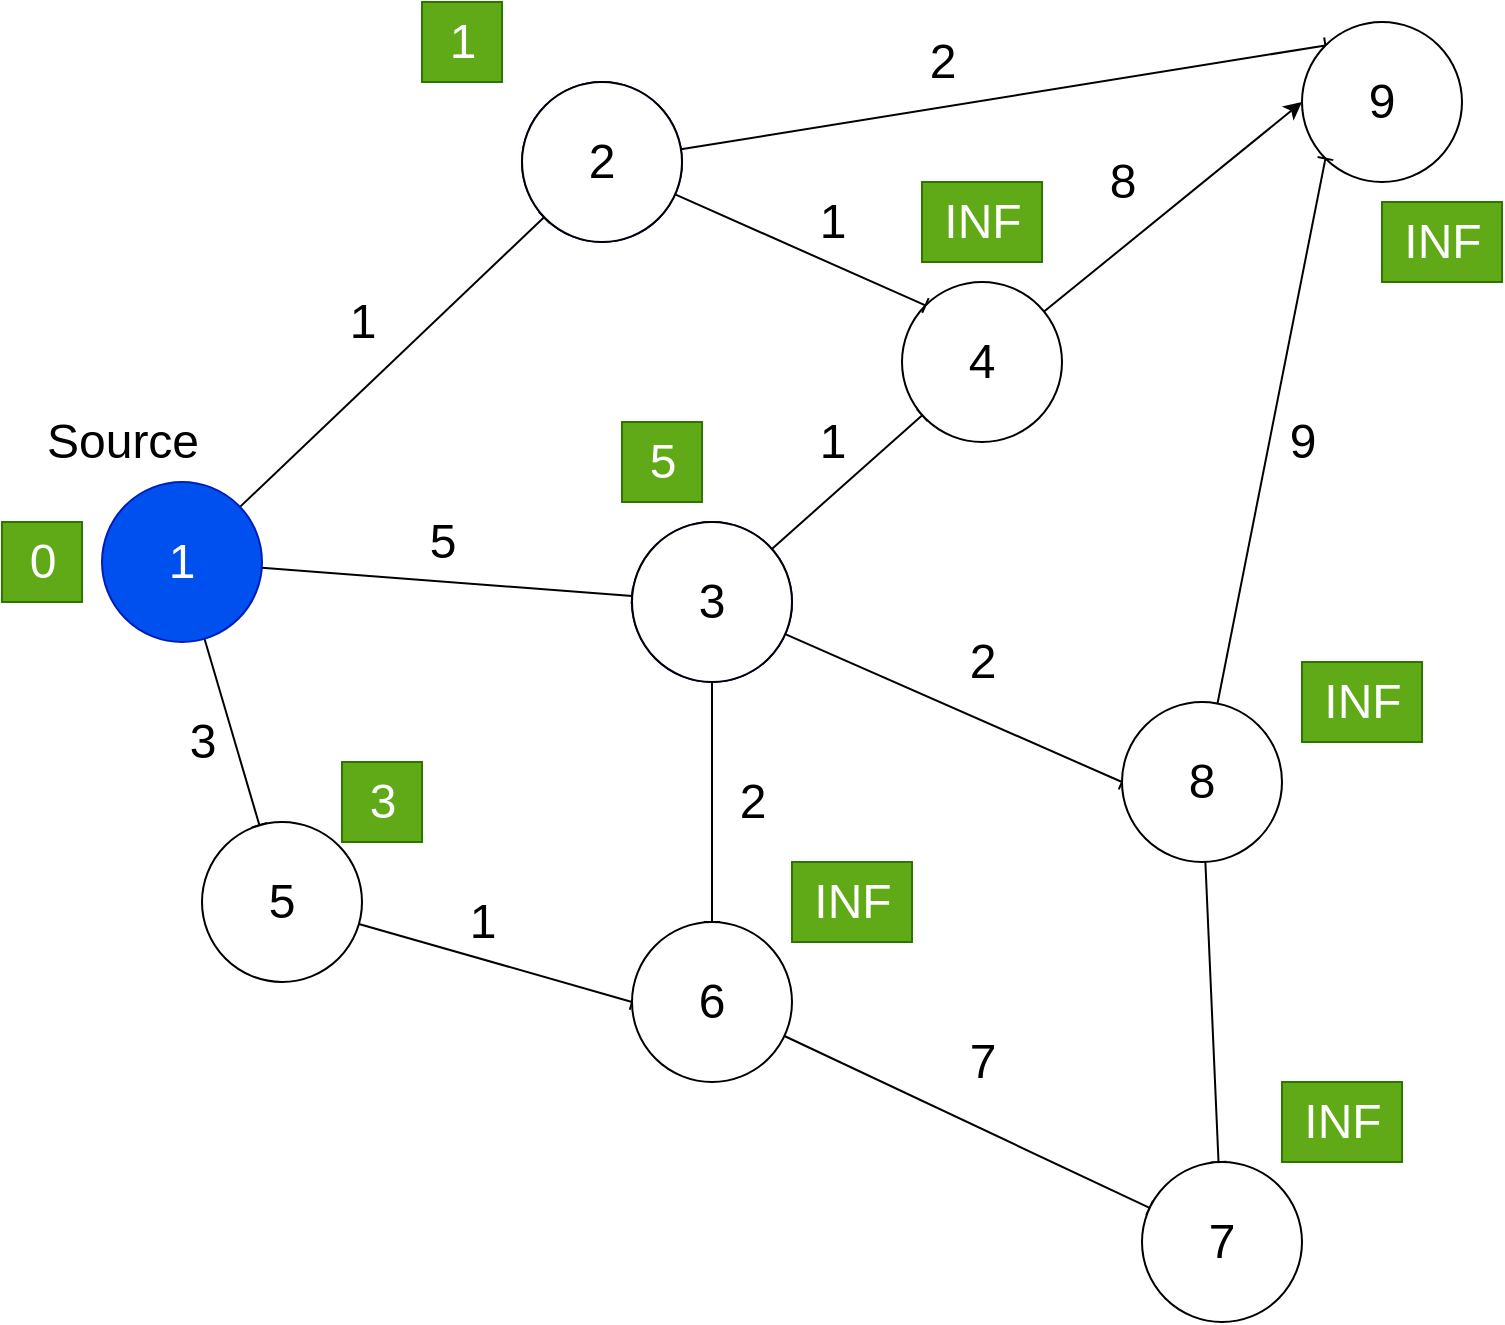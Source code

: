 <mxfile>
    <diagram id="IKP-hP56sBc1qBzNcnNH" name="Page-1">
        <mxGraphModel dx="470" dy="633" grid="1" gridSize="10" guides="1" tooltips="1" connect="1" arrows="1" fold="1" page="1" pageScale="1" pageWidth="850" pageHeight="1100" math="0" shadow="0">
            <root>
                <mxCell id="0"/>
                <mxCell id="1" parent="0"/>
                <mxCell id="5" style="edgeStyle=none;html=1;endArrow=baseDash;endFill=0;" parent="1" source="2" target="3" edge="1">
                    <mxGeometry relative="1" as="geometry"/>
                </mxCell>
                <mxCell id="6" style="edgeStyle=none;html=1;endArrow=baseDash;endFill=0;" parent="1" source="2" target="4" edge="1">
                    <mxGeometry relative="1" as="geometry"/>
                </mxCell>
                <mxCell id="8" style="edgeStyle=none;html=1;fontSize=24;endArrow=baseDash;endFill=0;" parent="1" source="2" target="7" edge="1">
                    <mxGeometry relative="1" as="geometry"/>
                </mxCell>
                <mxCell id="2" value="&lt;font style=&quot;font-size: 24px;&quot;&gt;1&lt;/font&gt;" style="ellipse;whiteSpace=wrap;html=1;aspect=fixed;fillColor=#0050ef;fontColor=#ffffff;strokeColor=#001DBC;" parent="1" vertex="1">
                    <mxGeometry x="160" y="250" width="80" height="80" as="geometry"/>
                </mxCell>
                <mxCell id="3" value="&lt;font style=&quot;font-size: 24px;&quot;&gt;2&lt;/font&gt;" style="ellipse;whiteSpace=wrap;html=1;aspect=fixed;fillColor=#0050ef;fontColor=#ffffff;strokeColor=#001DBC;" parent="1" vertex="1">
                    <mxGeometry x="370" y="50" width="80" height="80" as="geometry"/>
                </mxCell>
                <mxCell id="13" style="edgeStyle=none;html=1;fontSize=24;endArrow=baseDash;endFill=0;" parent="1" source="4" target="12" edge="1">
                    <mxGeometry relative="1" as="geometry"/>
                </mxCell>
                <mxCell id="4" value="3" style="ellipse;whiteSpace=wrap;html=1;aspect=fixed;fillColor=#0050ef;fontColor=#ffffff;strokeColor=#001DBC;" parent="1" vertex="1">
                    <mxGeometry x="425" y="270" width="80" height="80" as="geometry"/>
                </mxCell>
                <mxCell id="18" style="edgeStyle=none;html=1;entryX=0;entryY=0.5;entryDx=0;entryDy=0;endArrow=baseDash;endFill=0;" parent="1" source="7" target="17" edge="1">
                    <mxGeometry relative="1" as="geometry"/>
                </mxCell>
                <mxCell id="7" value="&lt;font style=&quot;font-size: 24px;&quot;&gt;5&lt;/font&gt;" style="ellipse;whiteSpace=wrap;html=1;aspect=fixed;" parent="1" vertex="1">
                    <mxGeometry x="210" y="420" width="80" height="80" as="geometry"/>
                </mxCell>
                <mxCell id="9" value="1" style="text;html=1;align=center;verticalAlign=middle;resizable=0;points=[];autosize=1;strokeColor=none;fillColor=none;fontSize=24;" parent="1" vertex="1">
                    <mxGeometry x="270" y="150" width="40" height="40" as="geometry"/>
                </mxCell>
                <mxCell id="10" value="5" style="text;html=1;align=center;verticalAlign=middle;resizable=0;points=[];autosize=1;strokeColor=none;fillColor=none;fontSize=24;" parent="1" vertex="1">
                    <mxGeometry x="310" y="260" width="40" height="40" as="geometry"/>
                </mxCell>
                <mxCell id="11" value="3" style="text;html=1;align=center;verticalAlign=middle;resizable=0;points=[];autosize=1;strokeColor=none;fillColor=none;fontSize=24;" parent="1" vertex="1">
                    <mxGeometry x="190" y="360" width="40" height="40" as="geometry"/>
                </mxCell>
                <mxCell id="26" style="edgeStyle=none;html=1;entryX=0;entryY=0.5;entryDx=0;entryDy=0;" parent="1" source="12" target="16" edge="1">
                    <mxGeometry relative="1" as="geometry"/>
                </mxCell>
                <mxCell id="12" value="&lt;font style=&quot;font-size: 24px;&quot;&gt;4&lt;/font&gt;" style="ellipse;whiteSpace=wrap;html=1;aspect=fixed;" parent="1" vertex="1">
                    <mxGeometry x="560" y="150" width="80" height="80" as="geometry"/>
                </mxCell>
                <mxCell id="27" style="edgeStyle=none;html=1;entryX=0;entryY=0;entryDx=0;entryDy=0;endArrow=baseDash;endFill=0;" parent="1" source="14" target="16" edge="1">
                    <mxGeometry relative="1" as="geometry"/>
                </mxCell>
                <mxCell id="36" style="edgeStyle=none;html=1;entryX=0;entryY=0;entryDx=0;entryDy=0;fontSize=24;endArrow=baseDash;endFill=0;" parent="1" source="14" target="12" edge="1">
                    <mxGeometry relative="1" as="geometry"/>
                </mxCell>
                <mxCell id="14" value="&lt;font style=&quot;font-size: 24px;&quot;&gt;2&lt;/font&gt;" style="ellipse;whiteSpace=wrap;html=1;aspect=fixed;" parent="1" vertex="1">
                    <mxGeometry x="370" y="50" width="80" height="80" as="geometry"/>
                </mxCell>
                <mxCell id="19" style="edgeStyle=none;html=1;entryX=0.5;entryY=0;entryDx=0;entryDy=0;endArrow=baseDash;endFill=0;" parent="1" source="15" target="17" edge="1">
                    <mxGeometry relative="1" as="geometry"/>
                </mxCell>
                <mxCell id="21" style="edgeStyle=none;html=1;entryX=0;entryY=0.5;entryDx=0;entryDy=0;endArrow=baseDash;endFill=0;" parent="1" source="15" target="20" edge="1">
                    <mxGeometry relative="1" as="geometry"/>
                </mxCell>
                <mxCell id="15" value="&lt;font style=&quot;font-size: 24px;&quot;&gt;3&lt;/font&gt;" style="ellipse;whiteSpace=wrap;html=1;aspect=fixed;" parent="1" vertex="1">
                    <mxGeometry x="425" y="270" width="80" height="80" as="geometry"/>
                </mxCell>
                <mxCell id="16" value="&lt;font style=&quot;font-size: 24px;&quot;&gt;9&lt;/font&gt;" style="ellipse;whiteSpace=wrap;html=1;aspect=fixed;" parent="1" vertex="1">
                    <mxGeometry x="760" y="20" width="80" height="80" as="geometry"/>
                </mxCell>
                <mxCell id="23" style="edgeStyle=none;html=1;endArrow=baseDash;endFill=0;" parent="1" source="17" target="22" edge="1">
                    <mxGeometry relative="1" as="geometry"/>
                </mxCell>
                <mxCell id="17" value="&lt;font style=&quot;font-size: 24px;&quot;&gt;6&lt;/font&gt;" style="ellipse;whiteSpace=wrap;html=1;aspect=fixed;" parent="1" vertex="1">
                    <mxGeometry x="425" y="470" width="80" height="80" as="geometry"/>
                </mxCell>
                <mxCell id="24" style="edgeStyle=none;html=1;endArrow=baseDash;endFill=0;" parent="1" source="20" target="22" edge="1">
                    <mxGeometry relative="1" as="geometry"/>
                </mxCell>
                <mxCell id="25" style="edgeStyle=none;html=1;entryX=0;entryY=1;entryDx=0;entryDy=0;endArrow=baseDash;endFill=0;" parent="1" source="20" target="16" edge="1">
                    <mxGeometry relative="1" as="geometry"/>
                </mxCell>
                <mxCell id="20" value="&lt;font style=&quot;font-size: 24px;&quot;&gt;8&lt;/font&gt;" style="ellipse;whiteSpace=wrap;html=1;aspect=fixed;" parent="1" vertex="1">
                    <mxGeometry x="670" y="360" width="80" height="80" as="geometry"/>
                </mxCell>
                <mxCell id="22" value="&lt;font style=&quot;font-size: 24px;&quot;&gt;7&lt;/font&gt;" style="ellipse;whiteSpace=wrap;html=1;aspect=fixed;" parent="1" vertex="1">
                    <mxGeometry x="680" y="590" width="80" height="80" as="geometry"/>
                </mxCell>
                <mxCell id="28" value="1" style="text;html=1;align=center;verticalAlign=middle;resizable=0;points=[];autosize=1;strokeColor=none;fillColor=none;fontSize=24;" parent="1" vertex="1">
                    <mxGeometry x="330" y="450" width="40" height="40" as="geometry"/>
                </mxCell>
                <mxCell id="29" value="7" style="text;html=1;align=center;verticalAlign=middle;resizable=0;points=[];autosize=1;strokeColor=none;fillColor=none;fontSize=24;" parent="1" vertex="1">
                    <mxGeometry x="580" y="520" width="40" height="40" as="geometry"/>
                </mxCell>
                <mxCell id="30" value="2" style="text;html=1;align=center;verticalAlign=middle;resizable=0;points=[];autosize=1;strokeColor=none;fillColor=none;fontSize=24;" parent="1" vertex="1">
                    <mxGeometry x="580" y="320" width="40" height="40" as="geometry"/>
                </mxCell>
                <mxCell id="31" value="1" style="text;html=1;align=center;verticalAlign=middle;resizable=0;points=[];autosize=1;strokeColor=none;fillColor=none;fontSize=24;" parent="1" vertex="1">
                    <mxGeometry x="505" y="210" width="40" height="40" as="geometry"/>
                </mxCell>
                <mxCell id="32" value="2" style="text;html=1;align=center;verticalAlign=middle;resizable=0;points=[];autosize=1;strokeColor=none;fillColor=none;fontSize=24;" parent="1" vertex="1">
                    <mxGeometry x="560" y="20" width="40" height="40" as="geometry"/>
                </mxCell>
                <mxCell id="33" value="8" style="text;html=1;align=center;verticalAlign=middle;resizable=0;points=[];autosize=1;strokeColor=none;fillColor=none;fontSize=24;" parent="1" vertex="1">
                    <mxGeometry x="650" y="80" width="40" height="40" as="geometry"/>
                </mxCell>
                <mxCell id="34" value="9" style="text;html=1;align=center;verticalAlign=middle;resizable=0;points=[];autosize=1;strokeColor=none;fillColor=none;fontSize=24;" parent="1" vertex="1">
                    <mxGeometry x="740" y="210" width="40" height="40" as="geometry"/>
                </mxCell>
                <mxCell id="35" value="Source" style="text;html=1;align=center;verticalAlign=middle;resizable=0;points=[];autosize=1;strokeColor=none;fillColor=none;fontSize=24;" parent="1" vertex="1">
                    <mxGeometry x="120" y="210" width="100" height="40" as="geometry"/>
                </mxCell>
                <mxCell id="37" value="1" style="text;html=1;align=center;verticalAlign=middle;resizable=0;points=[];autosize=1;strokeColor=none;fillColor=none;fontSize=24;" parent="1" vertex="1">
                    <mxGeometry x="505" y="100" width="40" height="40" as="geometry"/>
                </mxCell>
                <mxCell id="38" value="0" style="text;html=1;align=center;verticalAlign=middle;resizable=0;points=[];autosize=1;strokeColor=#2D7600;fillColor=#60a917;fontSize=24;fontColor=#ffffff;" parent="1" vertex="1">
                    <mxGeometry x="110" y="270" width="40" height="40" as="geometry"/>
                </mxCell>
                <mxCell id="39" value="1" style="text;html=1;align=center;verticalAlign=middle;resizable=0;points=[];autosize=1;strokeColor=#2D7600;fillColor=#60a917;fontSize=24;fontColor=#ffffff;" parent="1" vertex="1">
                    <mxGeometry x="320" y="10" width="40" height="40" as="geometry"/>
                </mxCell>
                <mxCell id="40" value="INF" style="text;html=1;align=center;verticalAlign=middle;resizable=0;points=[];autosize=1;strokeColor=#2D7600;fillColor=#60a917;fontSize=24;fontColor=#ffffff;" parent="1" vertex="1">
                    <mxGeometry x="570" y="100" width="60" height="40" as="geometry"/>
                </mxCell>
                <mxCell id="41" value="INF" style="text;html=1;align=center;verticalAlign=middle;resizable=0;points=[];autosize=1;strokeColor=#2D7600;fillColor=#60a917;fontSize=24;fontColor=#ffffff;" parent="1" vertex="1">
                    <mxGeometry x="760" y="340" width="60" height="40" as="geometry"/>
                </mxCell>
                <mxCell id="42" value="INF" style="text;html=1;align=center;verticalAlign=middle;resizable=0;points=[];autosize=1;strokeColor=#2D7600;fillColor=#60a917;fontSize=24;fontColor=#ffffff;" parent="1" vertex="1">
                    <mxGeometry x="800" y="110" width="60" height="40" as="geometry"/>
                </mxCell>
                <mxCell id="43" value="5" style="text;html=1;align=center;verticalAlign=middle;resizable=0;points=[];autosize=1;strokeColor=#2D7600;fillColor=#60a917;fontSize=24;fontColor=#ffffff;" parent="1" vertex="1">
                    <mxGeometry x="420" y="220" width="40" height="40" as="geometry"/>
                </mxCell>
                <mxCell id="44" value="INF" style="text;html=1;align=center;verticalAlign=middle;resizable=0;points=[];autosize=1;strokeColor=#2D7600;fillColor=#60a917;fontSize=24;fontColor=#ffffff;" parent="1" vertex="1">
                    <mxGeometry x="505" y="440" width="60" height="40" as="geometry"/>
                </mxCell>
                <mxCell id="45" value="INF" style="text;html=1;align=center;verticalAlign=middle;resizable=0;points=[];autosize=1;strokeColor=#2D7600;fillColor=#60a917;fontSize=24;fontColor=#ffffff;" parent="1" vertex="1">
                    <mxGeometry x="750" y="550" width="60" height="40" as="geometry"/>
                </mxCell>
                <mxCell id="46" value="3" style="text;html=1;align=center;verticalAlign=middle;resizable=0;points=[];autosize=1;strokeColor=#2D7600;fillColor=#60a917;fontSize=24;fontColor=#ffffff;" parent="1" vertex="1">
                    <mxGeometry x="280" y="390" width="40" height="40" as="geometry"/>
                </mxCell>
                <mxCell id="48" value="2" style="text;html=1;align=center;verticalAlign=middle;resizable=0;points=[];autosize=1;strokeColor=none;fillColor=none;fontSize=24;" parent="1" vertex="1">
                    <mxGeometry x="465" y="390" width="40" height="40" as="geometry"/>
                </mxCell>
            </root>
        </mxGraphModel>
    </diagram>
</mxfile>